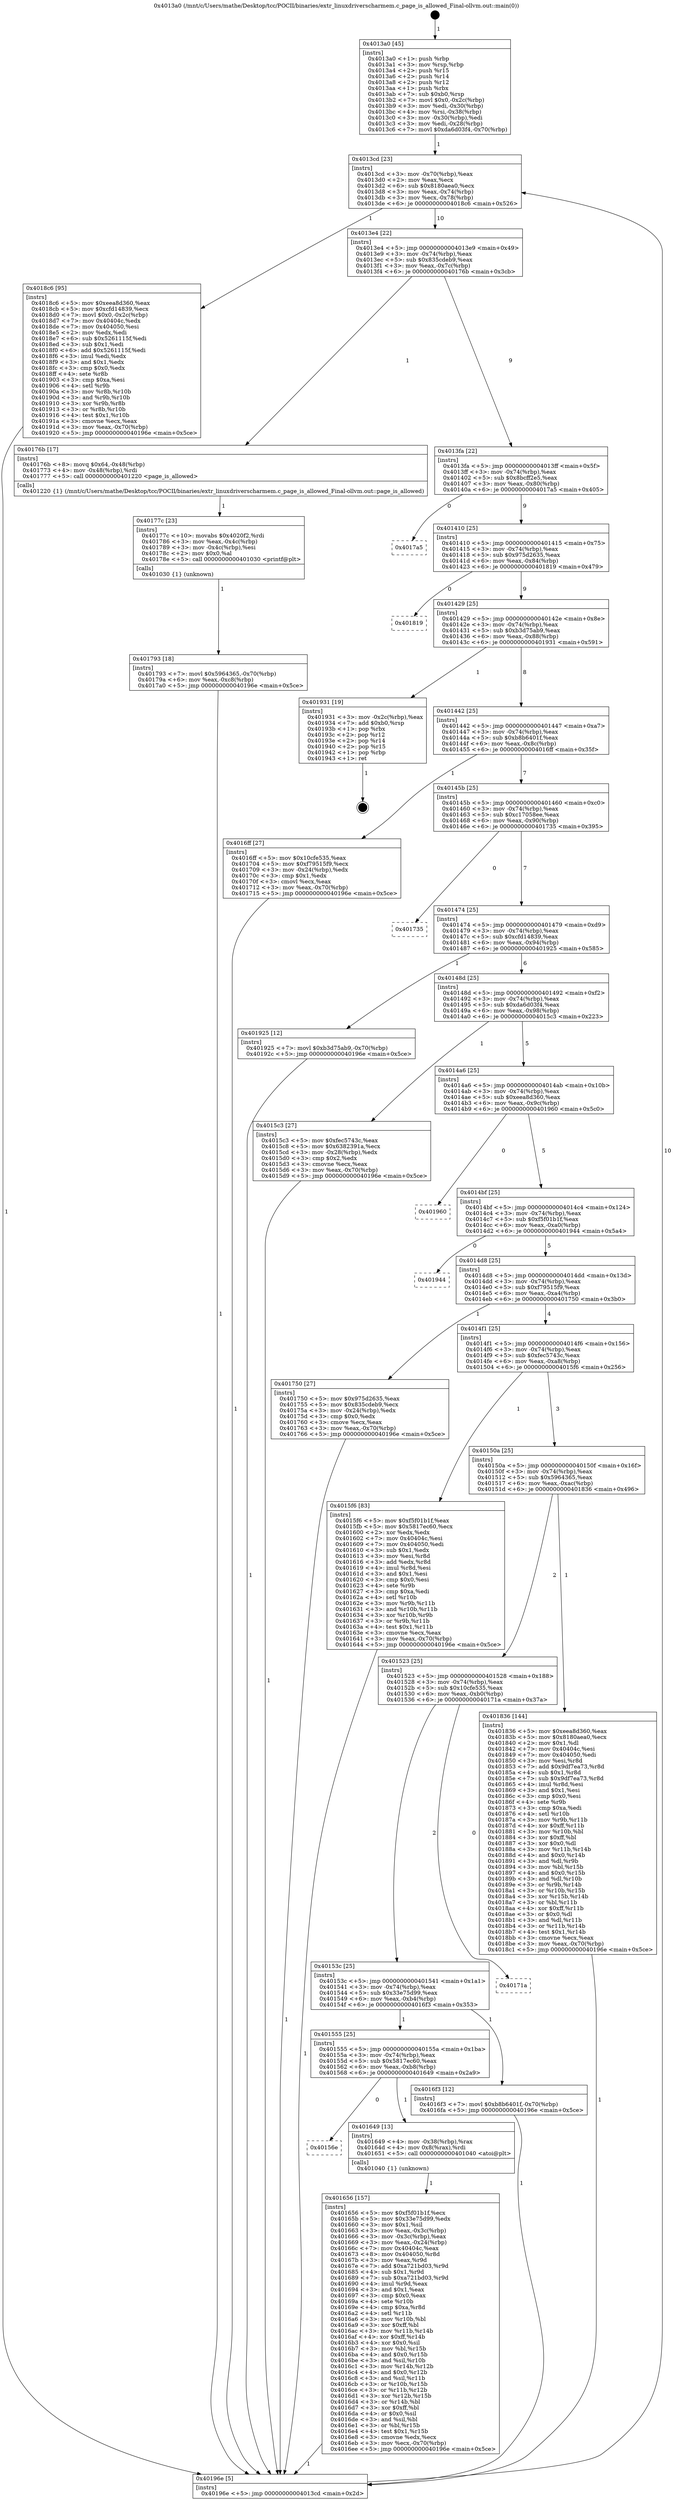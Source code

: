 digraph "0x4013a0" {
  label = "0x4013a0 (/mnt/c/Users/mathe/Desktop/tcc/POCII/binaries/extr_linuxdriverscharmem.c_page_is_allowed_Final-ollvm.out::main(0))"
  labelloc = "t"
  node[shape=record]

  Entry [label="",width=0.3,height=0.3,shape=circle,fillcolor=black,style=filled]
  "0x4013cd" [label="{
     0x4013cd [23]\l
     | [instrs]\l
     &nbsp;&nbsp;0x4013cd \<+3\>: mov -0x70(%rbp),%eax\l
     &nbsp;&nbsp;0x4013d0 \<+2\>: mov %eax,%ecx\l
     &nbsp;&nbsp;0x4013d2 \<+6\>: sub $0x8180aea0,%ecx\l
     &nbsp;&nbsp;0x4013d8 \<+3\>: mov %eax,-0x74(%rbp)\l
     &nbsp;&nbsp;0x4013db \<+3\>: mov %ecx,-0x78(%rbp)\l
     &nbsp;&nbsp;0x4013de \<+6\>: je 00000000004018c6 \<main+0x526\>\l
  }"]
  "0x4018c6" [label="{
     0x4018c6 [95]\l
     | [instrs]\l
     &nbsp;&nbsp;0x4018c6 \<+5\>: mov $0xeea8d360,%eax\l
     &nbsp;&nbsp;0x4018cb \<+5\>: mov $0xcfd14839,%ecx\l
     &nbsp;&nbsp;0x4018d0 \<+7\>: movl $0x0,-0x2c(%rbp)\l
     &nbsp;&nbsp;0x4018d7 \<+7\>: mov 0x40404c,%edx\l
     &nbsp;&nbsp;0x4018de \<+7\>: mov 0x404050,%esi\l
     &nbsp;&nbsp;0x4018e5 \<+2\>: mov %edx,%edi\l
     &nbsp;&nbsp;0x4018e7 \<+6\>: sub $0x5261115f,%edi\l
     &nbsp;&nbsp;0x4018ed \<+3\>: sub $0x1,%edi\l
     &nbsp;&nbsp;0x4018f0 \<+6\>: add $0x5261115f,%edi\l
     &nbsp;&nbsp;0x4018f6 \<+3\>: imul %edi,%edx\l
     &nbsp;&nbsp;0x4018f9 \<+3\>: and $0x1,%edx\l
     &nbsp;&nbsp;0x4018fc \<+3\>: cmp $0x0,%edx\l
     &nbsp;&nbsp;0x4018ff \<+4\>: sete %r8b\l
     &nbsp;&nbsp;0x401903 \<+3\>: cmp $0xa,%esi\l
     &nbsp;&nbsp;0x401906 \<+4\>: setl %r9b\l
     &nbsp;&nbsp;0x40190a \<+3\>: mov %r8b,%r10b\l
     &nbsp;&nbsp;0x40190d \<+3\>: and %r9b,%r10b\l
     &nbsp;&nbsp;0x401910 \<+3\>: xor %r9b,%r8b\l
     &nbsp;&nbsp;0x401913 \<+3\>: or %r8b,%r10b\l
     &nbsp;&nbsp;0x401916 \<+4\>: test $0x1,%r10b\l
     &nbsp;&nbsp;0x40191a \<+3\>: cmovne %ecx,%eax\l
     &nbsp;&nbsp;0x40191d \<+3\>: mov %eax,-0x70(%rbp)\l
     &nbsp;&nbsp;0x401920 \<+5\>: jmp 000000000040196e \<main+0x5ce\>\l
  }"]
  "0x4013e4" [label="{
     0x4013e4 [22]\l
     | [instrs]\l
     &nbsp;&nbsp;0x4013e4 \<+5\>: jmp 00000000004013e9 \<main+0x49\>\l
     &nbsp;&nbsp;0x4013e9 \<+3\>: mov -0x74(%rbp),%eax\l
     &nbsp;&nbsp;0x4013ec \<+5\>: sub $0x835cdeb9,%eax\l
     &nbsp;&nbsp;0x4013f1 \<+3\>: mov %eax,-0x7c(%rbp)\l
     &nbsp;&nbsp;0x4013f4 \<+6\>: je 000000000040176b \<main+0x3cb\>\l
  }"]
  Exit [label="",width=0.3,height=0.3,shape=circle,fillcolor=black,style=filled,peripheries=2]
  "0x40176b" [label="{
     0x40176b [17]\l
     | [instrs]\l
     &nbsp;&nbsp;0x40176b \<+8\>: movq $0x64,-0x48(%rbp)\l
     &nbsp;&nbsp;0x401773 \<+4\>: mov -0x48(%rbp),%rdi\l
     &nbsp;&nbsp;0x401777 \<+5\>: call 0000000000401220 \<page_is_allowed\>\l
     | [calls]\l
     &nbsp;&nbsp;0x401220 \{1\} (/mnt/c/Users/mathe/Desktop/tcc/POCII/binaries/extr_linuxdriverscharmem.c_page_is_allowed_Final-ollvm.out::page_is_allowed)\l
  }"]
  "0x4013fa" [label="{
     0x4013fa [22]\l
     | [instrs]\l
     &nbsp;&nbsp;0x4013fa \<+5\>: jmp 00000000004013ff \<main+0x5f\>\l
     &nbsp;&nbsp;0x4013ff \<+3\>: mov -0x74(%rbp),%eax\l
     &nbsp;&nbsp;0x401402 \<+5\>: sub $0x8bcff2e5,%eax\l
     &nbsp;&nbsp;0x401407 \<+3\>: mov %eax,-0x80(%rbp)\l
     &nbsp;&nbsp;0x40140a \<+6\>: je 00000000004017a5 \<main+0x405\>\l
  }"]
  "0x401793" [label="{
     0x401793 [18]\l
     | [instrs]\l
     &nbsp;&nbsp;0x401793 \<+7\>: movl $0x5964365,-0x70(%rbp)\l
     &nbsp;&nbsp;0x40179a \<+6\>: mov %eax,-0xc8(%rbp)\l
     &nbsp;&nbsp;0x4017a0 \<+5\>: jmp 000000000040196e \<main+0x5ce\>\l
  }"]
  "0x4017a5" [label="{
     0x4017a5\l
  }", style=dashed]
  "0x401410" [label="{
     0x401410 [25]\l
     | [instrs]\l
     &nbsp;&nbsp;0x401410 \<+5\>: jmp 0000000000401415 \<main+0x75\>\l
     &nbsp;&nbsp;0x401415 \<+3\>: mov -0x74(%rbp),%eax\l
     &nbsp;&nbsp;0x401418 \<+5\>: sub $0x975d2635,%eax\l
     &nbsp;&nbsp;0x40141d \<+6\>: mov %eax,-0x84(%rbp)\l
     &nbsp;&nbsp;0x401423 \<+6\>: je 0000000000401819 \<main+0x479\>\l
  }"]
  "0x40177c" [label="{
     0x40177c [23]\l
     | [instrs]\l
     &nbsp;&nbsp;0x40177c \<+10\>: movabs $0x4020f2,%rdi\l
     &nbsp;&nbsp;0x401786 \<+3\>: mov %eax,-0x4c(%rbp)\l
     &nbsp;&nbsp;0x401789 \<+3\>: mov -0x4c(%rbp),%esi\l
     &nbsp;&nbsp;0x40178c \<+2\>: mov $0x0,%al\l
     &nbsp;&nbsp;0x40178e \<+5\>: call 0000000000401030 \<printf@plt\>\l
     | [calls]\l
     &nbsp;&nbsp;0x401030 \{1\} (unknown)\l
  }"]
  "0x401819" [label="{
     0x401819\l
  }", style=dashed]
  "0x401429" [label="{
     0x401429 [25]\l
     | [instrs]\l
     &nbsp;&nbsp;0x401429 \<+5\>: jmp 000000000040142e \<main+0x8e\>\l
     &nbsp;&nbsp;0x40142e \<+3\>: mov -0x74(%rbp),%eax\l
     &nbsp;&nbsp;0x401431 \<+5\>: sub $0xb3d75ab9,%eax\l
     &nbsp;&nbsp;0x401436 \<+6\>: mov %eax,-0x88(%rbp)\l
     &nbsp;&nbsp;0x40143c \<+6\>: je 0000000000401931 \<main+0x591\>\l
  }"]
  "0x401656" [label="{
     0x401656 [157]\l
     | [instrs]\l
     &nbsp;&nbsp;0x401656 \<+5\>: mov $0xf5f01b1f,%ecx\l
     &nbsp;&nbsp;0x40165b \<+5\>: mov $0x33e75d99,%edx\l
     &nbsp;&nbsp;0x401660 \<+3\>: mov $0x1,%sil\l
     &nbsp;&nbsp;0x401663 \<+3\>: mov %eax,-0x3c(%rbp)\l
     &nbsp;&nbsp;0x401666 \<+3\>: mov -0x3c(%rbp),%eax\l
     &nbsp;&nbsp;0x401669 \<+3\>: mov %eax,-0x24(%rbp)\l
     &nbsp;&nbsp;0x40166c \<+7\>: mov 0x40404c,%eax\l
     &nbsp;&nbsp;0x401673 \<+8\>: mov 0x404050,%r8d\l
     &nbsp;&nbsp;0x40167b \<+3\>: mov %eax,%r9d\l
     &nbsp;&nbsp;0x40167e \<+7\>: add $0xa721bd03,%r9d\l
     &nbsp;&nbsp;0x401685 \<+4\>: sub $0x1,%r9d\l
     &nbsp;&nbsp;0x401689 \<+7\>: sub $0xa721bd03,%r9d\l
     &nbsp;&nbsp;0x401690 \<+4\>: imul %r9d,%eax\l
     &nbsp;&nbsp;0x401694 \<+3\>: and $0x1,%eax\l
     &nbsp;&nbsp;0x401697 \<+3\>: cmp $0x0,%eax\l
     &nbsp;&nbsp;0x40169a \<+4\>: sete %r10b\l
     &nbsp;&nbsp;0x40169e \<+4\>: cmp $0xa,%r8d\l
     &nbsp;&nbsp;0x4016a2 \<+4\>: setl %r11b\l
     &nbsp;&nbsp;0x4016a6 \<+3\>: mov %r10b,%bl\l
     &nbsp;&nbsp;0x4016a9 \<+3\>: xor $0xff,%bl\l
     &nbsp;&nbsp;0x4016ac \<+3\>: mov %r11b,%r14b\l
     &nbsp;&nbsp;0x4016af \<+4\>: xor $0xff,%r14b\l
     &nbsp;&nbsp;0x4016b3 \<+4\>: xor $0x0,%sil\l
     &nbsp;&nbsp;0x4016b7 \<+3\>: mov %bl,%r15b\l
     &nbsp;&nbsp;0x4016ba \<+4\>: and $0x0,%r15b\l
     &nbsp;&nbsp;0x4016be \<+3\>: and %sil,%r10b\l
     &nbsp;&nbsp;0x4016c1 \<+3\>: mov %r14b,%r12b\l
     &nbsp;&nbsp;0x4016c4 \<+4\>: and $0x0,%r12b\l
     &nbsp;&nbsp;0x4016c8 \<+3\>: and %sil,%r11b\l
     &nbsp;&nbsp;0x4016cb \<+3\>: or %r10b,%r15b\l
     &nbsp;&nbsp;0x4016ce \<+3\>: or %r11b,%r12b\l
     &nbsp;&nbsp;0x4016d1 \<+3\>: xor %r12b,%r15b\l
     &nbsp;&nbsp;0x4016d4 \<+3\>: or %r14b,%bl\l
     &nbsp;&nbsp;0x4016d7 \<+3\>: xor $0xff,%bl\l
     &nbsp;&nbsp;0x4016da \<+4\>: or $0x0,%sil\l
     &nbsp;&nbsp;0x4016de \<+3\>: and %sil,%bl\l
     &nbsp;&nbsp;0x4016e1 \<+3\>: or %bl,%r15b\l
     &nbsp;&nbsp;0x4016e4 \<+4\>: test $0x1,%r15b\l
     &nbsp;&nbsp;0x4016e8 \<+3\>: cmovne %edx,%ecx\l
     &nbsp;&nbsp;0x4016eb \<+3\>: mov %ecx,-0x70(%rbp)\l
     &nbsp;&nbsp;0x4016ee \<+5\>: jmp 000000000040196e \<main+0x5ce\>\l
  }"]
  "0x401931" [label="{
     0x401931 [19]\l
     | [instrs]\l
     &nbsp;&nbsp;0x401931 \<+3\>: mov -0x2c(%rbp),%eax\l
     &nbsp;&nbsp;0x401934 \<+7\>: add $0xb0,%rsp\l
     &nbsp;&nbsp;0x40193b \<+1\>: pop %rbx\l
     &nbsp;&nbsp;0x40193c \<+2\>: pop %r12\l
     &nbsp;&nbsp;0x40193e \<+2\>: pop %r14\l
     &nbsp;&nbsp;0x401940 \<+2\>: pop %r15\l
     &nbsp;&nbsp;0x401942 \<+1\>: pop %rbp\l
     &nbsp;&nbsp;0x401943 \<+1\>: ret\l
  }"]
  "0x401442" [label="{
     0x401442 [25]\l
     | [instrs]\l
     &nbsp;&nbsp;0x401442 \<+5\>: jmp 0000000000401447 \<main+0xa7\>\l
     &nbsp;&nbsp;0x401447 \<+3\>: mov -0x74(%rbp),%eax\l
     &nbsp;&nbsp;0x40144a \<+5\>: sub $0xb8b6401f,%eax\l
     &nbsp;&nbsp;0x40144f \<+6\>: mov %eax,-0x8c(%rbp)\l
     &nbsp;&nbsp;0x401455 \<+6\>: je 00000000004016ff \<main+0x35f\>\l
  }"]
  "0x40156e" [label="{
     0x40156e\l
  }", style=dashed]
  "0x4016ff" [label="{
     0x4016ff [27]\l
     | [instrs]\l
     &nbsp;&nbsp;0x4016ff \<+5\>: mov $0x10cfe535,%eax\l
     &nbsp;&nbsp;0x401704 \<+5\>: mov $0xf79515f9,%ecx\l
     &nbsp;&nbsp;0x401709 \<+3\>: mov -0x24(%rbp),%edx\l
     &nbsp;&nbsp;0x40170c \<+3\>: cmp $0x1,%edx\l
     &nbsp;&nbsp;0x40170f \<+3\>: cmovl %ecx,%eax\l
     &nbsp;&nbsp;0x401712 \<+3\>: mov %eax,-0x70(%rbp)\l
     &nbsp;&nbsp;0x401715 \<+5\>: jmp 000000000040196e \<main+0x5ce\>\l
  }"]
  "0x40145b" [label="{
     0x40145b [25]\l
     | [instrs]\l
     &nbsp;&nbsp;0x40145b \<+5\>: jmp 0000000000401460 \<main+0xc0\>\l
     &nbsp;&nbsp;0x401460 \<+3\>: mov -0x74(%rbp),%eax\l
     &nbsp;&nbsp;0x401463 \<+5\>: sub $0xc17058ee,%eax\l
     &nbsp;&nbsp;0x401468 \<+6\>: mov %eax,-0x90(%rbp)\l
     &nbsp;&nbsp;0x40146e \<+6\>: je 0000000000401735 \<main+0x395\>\l
  }"]
  "0x401649" [label="{
     0x401649 [13]\l
     | [instrs]\l
     &nbsp;&nbsp;0x401649 \<+4\>: mov -0x38(%rbp),%rax\l
     &nbsp;&nbsp;0x40164d \<+4\>: mov 0x8(%rax),%rdi\l
     &nbsp;&nbsp;0x401651 \<+5\>: call 0000000000401040 \<atoi@plt\>\l
     | [calls]\l
     &nbsp;&nbsp;0x401040 \{1\} (unknown)\l
  }"]
  "0x401735" [label="{
     0x401735\l
  }", style=dashed]
  "0x401474" [label="{
     0x401474 [25]\l
     | [instrs]\l
     &nbsp;&nbsp;0x401474 \<+5\>: jmp 0000000000401479 \<main+0xd9\>\l
     &nbsp;&nbsp;0x401479 \<+3\>: mov -0x74(%rbp),%eax\l
     &nbsp;&nbsp;0x40147c \<+5\>: sub $0xcfd14839,%eax\l
     &nbsp;&nbsp;0x401481 \<+6\>: mov %eax,-0x94(%rbp)\l
     &nbsp;&nbsp;0x401487 \<+6\>: je 0000000000401925 \<main+0x585\>\l
  }"]
  "0x401555" [label="{
     0x401555 [25]\l
     | [instrs]\l
     &nbsp;&nbsp;0x401555 \<+5\>: jmp 000000000040155a \<main+0x1ba\>\l
     &nbsp;&nbsp;0x40155a \<+3\>: mov -0x74(%rbp),%eax\l
     &nbsp;&nbsp;0x40155d \<+5\>: sub $0x5817ec60,%eax\l
     &nbsp;&nbsp;0x401562 \<+6\>: mov %eax,-0xb8(%rbp)\l
     &nbsp;&nbsp;0x401568 \<+6\>: je 0000000000401649 \<main+0x2a9\>\l
  }"]
  "0x401925" [label="{
     0x401925 [12]\l
     | [instrs]\l
     &nbsp;&nbsp;0x401925 \<+7\>: movl $0xb3d75ab9,-0x70(%rbp)\l
     &nbsp;&nbsp;0x40192c \<+5\>: jmp 000000000040196e \<main+0x5ce\>\l
  }"]
  "0x40148d" [label="{
     0x40148d [25]\l
     | [instrs]\l
     &nbsp;&nbsp;0x40148d \<+5\>: jmp 0000000000401492 \<main+0xf2\>\l
     &nbsp;&nbsp;0x401492 \<+3\>: mov -0x74(%rbp),%eax\l
     &nbsp;&nbsp;0x401495 \<+5\>: sub $0xda6d03f4,%eax\l
     &nbsp;&nbsp;0x40149a \<+6\>: mov %eax,-0x98(%rbp)\l
     &nbsp;&nbsp;0x4014a0 \<+6\>: je 00000000004015c3 \<main+0x223\>\l
  }"]
  "0x4016f3" [label="{
     0x4016f3 [12]\l
     | [instrs]\l
     &nbsp;&nbsp;0x4016f3 \<+7\>: movl $0xb8b6401f,-0x70(%rbp)\l
     &nbsp;&nbsp;0x4016fa \<+5\>: jmp 000000000040196e \<main+0x5ce\>\l
  }"]
  "0x4015c3" [label="{
     0x4015c3 [27]\l
     | [instrs]\l
     &nbsp;&nbsp;0x4015c3 \<+5\>: mov $0xfec5743c,%eax\l
     &nbsp;&nbsp;0x4015c8 \<+5\>: mov $0x6382391a,%ecx\l
     &nbsp;&nbsp;0x4015cd \<+3\>: mov -0x28(%rbp),%edx\l
     &nbsp;&nbsp;0x4015d0 \<+3\>: cmp $0x2,%edx\l
     &nbsp;&nbsp;0x4015d3 \<+3\>: cmovne %ecx,%eax\l
     &nbsp;&nbsp;0x4015d6 \<+3\>: mov %eax,-0x70(%rbp)\l
     &nbsp;&nbsp;0x4015d9 \<+5\>: jmp 000000000040196e \<main+0x5ce\>\l
  }"]
  "0x4014a6" [label="{
     0x4014a6 [25]\l
     | [instrs]\l
     &nbsp;&nbsp;0x4014a6 \<+5\>: jmp 00000000004014ab \<main+0x10b\>\l
     &nbsp;&nbsp;0x4014ab \<+3\>: mov -0x74(%rbp),%eax\l
     &nbsp;&nbsp;0x4014ae \<+5\>: sub $0xeea8d360,%eax\l
     &nbsp;&nbsp;0x4014b3 \<+6\>: mov %eax,-0x9c(%rbp)\l
     &nbsp;&nbsp;0x4014b9 \<+6\>: je 0000000000401960 \<main+0x5c0\>\l
  }"]
  "0x40196e" [label="{
     0x40196e [5]\l
     | [instrs]\l
     &nbsp;&nbsp;0x40196e \<+5\>: jmp 00000000004013cd \<main+0x2d\>\l
  }"]
  "0x4013a0" [label="{
     0x4013a0 [45]\l
     | [instrs]\l
     &nbsp;&nbsp;0x4013a0 \<+1\>: push %rbp\l
     &nbsp;&nbsp;0x4013a1 \<+3\>: mov %rsp,%rbp\l
     &nbsp;&nbsp;0x4013a4 \<+2\>: push %r15\l
     &nbsp;&nbsp;0x4013a6 \<+2\>: push %r14\l
     &nbsp;&nbsp;0x4013a8 \<+2\>: push %r12\l
     &nbsp;&nbsp;0x4013aa \<+1\>: push %rbx\l
     &nbsp;&nbsp;0x4013ab \<+7\>: sub $0xb0,%rsp\l
     &nbsp;&nbsp;0x4013b2 \<+7\>: movl $0x0,-0x2c(%rbp)\l
     &nbsp;&nbsp;0x4013b9 \<+3\>: mov %edi,-0x30(%rbp)\l
     &nbsp;&nbsp;0x4013bc \<+4\>: mov %rsi,-0x38(%rbp)\l
     &nbsp;&nbsp;0x4013c0 \<+3\>: mov -0x30(%rbp),%edi\l
     &nbsp;&nbsp;0x4013c3 \<+3\>: mov %edi,-0x28(%rbp)\l
     &nbsp;&nbsp;0x4013c6 \<+7\>: movl $0xda6d03f4,-0x70(%rbp)\l
  }"]
  "0x40153c" [label="{
     0x40153c [25]\l
     | [instrs]\l
     &nbsp;&nbsp;0x40153c \<+5\>: jmp 0000000000401541 \<main+0x1a1\>\l
     &nbsp;&nbsp;0x401541 \<+3\>: mov -0x74(%rbp),%eax\l
     &nbsp;&nbsp;0x401544 \<+5\>: sub $0x33e75d99,%eax\l
     &nbsp;&nbsp;0x401549 \<+6\>: mov %eax,-0xb4(%rbp)\l
     &nbsp;&nbsp;0x40154f \<+6\>: je 00000000004016f3 \<main+0x353\>\l
  }"]
  "0x401960" [label="{
     0x401960\l
  }", style=dashed]
  "0x4014bf" [label="{
     0x4014bf [25]\l
     | [instrs]\l
     &nbsp;&nbsp;0x4014bf \<+5\>: jmp 00000000004014c4 \<main+0x124\>\l
     &nbsp;&nbsp;0x4014c4 \<+3\>: mov -0x74(%rbp),%eax\l
     &nbsp;&nbsp;0x4014c7 \<+5\>: sub $0xf5f01b1f,%eax\l
     &nbsp;&nbsp;0x4014cc \<+6\>: mov %eax,-0xa0(%rbp)\l
     &nbsp;&nbsp;0x4014d2 \<+6\>: je 0000000000401944 \<main+0x5a4\>\l
  }"]
  "0x40171a" [label="{
     0x40171a\l
  }", style=dashed]
  "0x401944" [label="{
     0x401944\l
  }", style=dashed]
  "0x4014d8" [label="{
     0x4014d8 [25]\l
     | [instrs]\l
     &nbsp;&nbsp;0x4014d8 \<+5\>: jmp 00000000004014dd \<main+0x13d\>\l
     &nbsp;&nbsp;0x4014dd \<+3\>: mov -0x74(%rbp),%eax\l
     &nbsp;&nbsp;0x4014e0 \<+5\>: sub $0xf79515f9,%eax\l
     &nbsp;&nbsp;0x4014e5 \<+6\>: mov %eax,-0xa4(%rbp)\l
     &nbsp;&nbsp;0x4014eb \<+6\>: je 0000000000401750 \<main+0x3b0\>\l
  }"]
  "0x401523" [label="{
     0x401523 [25]\l
     | [instrs]\l
     &nbsp;&nbsp;0x401523 \<+5\>: jmp 0000000000401528 \<main+0x188\>\l
     &nbsp;&nbsp;0x401528 \<+3\>: mov -0x74(%rbp),%eax\l
     &nbsp;&nbsp;0x40152b \<+5\>: sub $0x10cfe535,%eax\l
     &nbsp;&nbsp;0x401530 \<+6\>: mov %eax,-0xb0(%rbp)\l
     &nbsp;&nbsp;0x401536 \<+6\>: je 000000000040171a \<main+0x37a\>\l
  }"]
  "0x401750" [label="{
     0x401750 [27]\l
     | [instrs]\l
     &nbsp;&nbsp;0x401750 \<+5\>: mov $0x975d2635,%eax\l
     &nbsp;&nbsp;0x401755 \<+5\>: mov $0x835cdeb9,%ecx\l
     &nbsp;&nbsp;0x40175a \<+3\>: mov -0x24(%rbp),%edx\l
     &nbsp;&nbsp;0x40175d \<+3\>: cmp $0x0,%edx\l
     &nbsp;&nbsp;0x401760 \<+3\>: cmove %ecx,%eax\l
     &nbsp;&nbsp;0x401763 \<+3\>: mov %eax,-0x70(%rbp)\l
     &nbsp;&nbsp;0x401766 \<+5\>: jmp 000000000040196e \<main+0x5ce\>\l
  }"]
  "0x4014f1" [label="{
     0x4014f1 [25]\l
     | [instrs]\l
     &nbsp;&nbsp;0x4014f1 \<+5\>: jmp 00000000004014f6 \<main+0x156\>\l
     &nbsp;&nbsp;0x4014f6 \<+3\>: mov -0x74(%rbp),%eax\l
     &nbsp;&nbsp;0x4014f9 \<+5\>: sub $0xfec5743c,%eax\l
     &nbsp;&nbsp;0x4014fe \<+6\>: mov %eax,-0xa8(%rbp)\l
     &nbsp;&nbsp;0x401504 \<+6\>: je 00000000004015f6 \<main+0x256\>\l
  }"]
  "0x401836" [label="{
     0x401836 [144]\l
     | [instrs]\l
     &nbsp;&nbsp;0x401836 \<+5\>: mov $0xeea8d360,%eax\l
     &nbsp;&nbsp;0x40183b \<+5\>: mov $0x8180aea0,%ecx\l
     &nbsp;&nbsp;0x401840 \<+2\>: mov $0x1,%dl\l
     &nbsp;&nbsp;0x401842 \<+7\>: mov 0x40404c,%esi\l
     &nbsp;&nbsp;0x401849 \<+7\>: mov 0x404050,%edi\l
     &nbsp;&nbsp;0x401850 \<+3\>: mov %esi,%r8d\l
     &nbsp;&nbsp;0x401853 \<+7\>: add $0x9df7ea73,%r8d\l
     &nbsp;&nbsp;0x40185a \<+4\>: sub $0x1,%r8d\l
     &nbsp;&nbsp;0x40185e \<+7\>: sub $0x9df7ea73,%r8d\l
     &nbsp;&nbsp;0x401865 \<+4\>: imul %r8d,%esi\l
     &nbsp;&nbsp;0x401869 \<+3\>: and $0x1,%esi\l
     &nbsp;&nbsp;0x40186c \<+3\>: cmp $0x0,%esi\l
     &nbsp;&nbsp;0x40186f \<+4\>: sete %r9b\l
     &nbsp;&nbsp;0x401873 \<+3\>: cmp $0xa,%edi\l
     &nbsp;&nbsp;0x401876 \<+4\>: setl %r10b\l
     &nbsp;&nbsp;0x40187a \<+3\>: mov %r9b,%r11b\l
     &nbsp;&nbsp;0x40187d \<+4\>: xor $0xff,%r11b\l
     &nbsp;&nbsp;0x401881 \<+3\>: mov %r10b,%bl\l
     &nbsp;&nbsp;0x401884 \<+3\>: xor $0xff,%bl\l
     &nbsp;&nbsp;0x401887 \<+3\>: xor $0x0,%dl\l
     &nbsp;&nbsp;0x40188a \<+3\>: mov %r11b,%r14b\l
     &nbsp;&nbsp;0x40188d \<+4\>: and $0x0,%r14b\l
     &nbsp;&nbsp;0x401891 \<+3\>: and %dl,%r9b\l
     &nbsp;&nbsp;0x401894 \<+3\>: mov %bl,%r15b\l
     &nbsp;&nbsp;0x401897 \<+4\>: and $0x0,%r15b\l
     &nbsp;&nbsp;0x40189b \<+3\>: and %dl,%r10b\l
     &nbsp;&nbsp;0x40189e \<+3\>: or %r9b,%r14b\l
     &nbsp;&nbsp;0x4018a1 \<+3\>: or %r10b,%r15b\l
     &nbsp;&nbsp;0x4018a4 \<+3\>: xor %r15b,%r14b\l
     &nbsp;&nbsp;0x4018a7 \<+3\>: or %bl,%r11b\l
     &nbsp;&nbsp;0x4018aa \<+4\>: xor $0xff,%r11b\l
     &nbsp;&nbsp;0x4018ae \<+3\>: or $0x0,%dl\l
     &nbsp;&nbsp;0x4018b1 \<+3\>: and %dl,%r11b\l
     &nbsp;&nbsp;0x4018b4 \<+3\>: or %r11b,%r14b\l
     &nbsp;&nbsp;0x4018b7 \<+4\>: test $0x1,%r14b\l
     &nbsp;&nbsp;0x4018bb \<+3\>: cmovne %ecx,%eax\l
     &nbsp;&nbsp;0x4018be \<+3\>: mov %eax,-0x70(%rbp)\l
     &nbsp;&nbsp;0x4018c1 \<+5\>: jmp 000000000040196e \<main+0x5ce\>\l
  }"]
  "0x4015f6" [label="{
     0x4015f6 [83]\l
     | [instrs]\l
     &nbsp;&nbsp;0x4015f6 \<+5\>: mov $0xf5f01b1f,%eax\l
     &nbsp;&nbsp;0x4015fb \<+5\>: mov $0x5817ec60,%ecx\l
     &nbsp;&nbsp;0x401600 \<+2\>: xor %edx,%edx\l
     &nbsp;&nbsp;0x401602 \<+7\>: mov 0x40404c,%esi\l
     &nbsp;&nbsp;0x401609 \<+7\>: mov 0x404050,%edi\l
     &nbsp;&nbsp;0x401610 \<+3\>: sub $0x1,%edx\l
     &nbsp;&nbsp;0x401613 \<+3\>: mov %esi,%r8d\l
     &nbsp;&nbsp;0x401616 \<+3\>: add %edx,%r8d\l
     &nbsp;&nbsp;0x401619 \<+4\>: imul %r8d,%esi\l
     &nbsp;&nbsp;0x40161d \<+3\>: and $0x1,%esi\l
     &nbsp;&nbsp;0x401620 \<+3\>: cmp $0x0,%esi\l
     &nbsp;&nbsp;0x401623 \<+4\>: sete %r9b\l
     &nbsp;&nbsp;0x401627 \<+3\>: cmp $0xa,%edi\l
     &nbsp;&nbsp;0x40162a \<+4\>: setl %r10b\l
     &nbsp;&nbsp;0x40162e \<+3\>: mov %r9b,%r11b\l
     &nbsp;&nbsp;0x401631 \<+3\>: and %r10b,%r11b\l
     &nbsp;&nbsp;0x401634 \<+3\>: xor %r10b,%r9b\l
     &nbsp;&nbsp;0x401637 \<+3\>: or %r9b,%r11b\l
     &nbsp;&nbsp;0x40163a \<+4\>: test $0x1,%r11b\l
     &nbsp;&nbsp;0x40163e \<+3\>: cmovne %ecx,%eax\l
     &nbsp;&nbsp;0x401641 \<+3\>: mov %eax,-0x70(%rbp)\l
     &nbsp;&nbsp;0x401644 \<+5\>: jmp 000000000040196e \<main+0x5ce\>\l
  }"]
  "0x40150a" [label="{
     0x40150a [25]\l
     | [instrs]\l
     &nbsp;&nbsp;0x40150a \<+5\>: jmp 000000000040150f \<main+0x16f\>\l
     &nbsp;&nbsp;0x40150f \<+3\>: mov -0x74(%rbp),%eax\l
     &nbsp;&nbsp;0x401512 \<+5\>: sub $0x5964365,%eax\l
     &nbsp;&nbsp;0x401517 \<+6\>: mov %eax,-0xac(%rbp)\l
     &nbsp;&nbsp;0x40151d \<+6\>: je 0000000000401836 \<main+0x496\>\l
  }"]
  Entry -> "0x4013a0" [label=" 1"]
  "0x4013cd" -> "0x4018c6" [label=" 1"]
  "0x4013cd" -> "0x4013e4" [label=" 10"]
  "0x401931" -> Exit [label=" 1"]
  "0x4013e4" -> "0x40176b" [label=" 1"]
  "0x4013e4" -> "0x4013fa" [label=" 9"]
  "0x401925" -> "0x40196e" [label=" 1"]
  "0x4013fa" -> "0x4017a5" [label=" 0"]
  "0x4013fa" -> "0x401410" [label=" 9"]
  "0x4018c6" -> "0x40196e" [label=" 1"]
  "0x401410" -> "0x401819" [label=" 0"]
  "0x401410" -> "0x401429" [label=" 9"]
  "0x401836" -> "0x40196e" [label=" 1"]
  "0x401429" -> "0x401931" [label=" 1"]
  "0x401429" -> "0x401442" [label=" 8"]
  "0x401793" -> "0x40196e" [label=" 1"]
  "0x401442" -> "0x4016ff" [label=" 1"]
  "0x401442" -> "0x40145b" [label=" 7"]
  "0x40177c" -> "0x401793" [label=" 1"]
  "0x40145b" -> "0x401735" [label=" 0"]
  "0x40145b" -> "0x401474" [label=" 7"]
  "0x40176b" -> "0x40177c" [label=" 1"]
  "0x401474" -> "0x401925" [label=" 1"]
  "0x401474" -> "0x40148d" [label=" 6"]
  "0x4016ff" -> "0x40196e" [label=" 1"]
  "0x40148d" -> "0x4015c3" [label=" 1"]
  "0x40148d" -> "0x4014a6" [label=" 5"]
  "0x4015c3" -> "0x40196e" [label=" 1"]
  "0x4013a0" -> "0x4013cd" [label=" 1"]
  "0x40196e" -> "0x4013cd" [label=" 10"]
  "0x4016f3" -> "0x40196e" [label=" 1"]
  "0x4014a6" -> "0x401960" [label=" 0"]
  "0x4014a6" -> "0x4014bf" [label=" 5"]
  "0x401649" -> "0x401656" [label=" 1"]
  "0x4014bf" -> "0x401944" [label=" 0"]
  "0x4014bf" -> "0x4014d8" [label=" 5"]
  "0x401555" -> "0x40156e" [label=" 0"]
  "0x4014d8" -> "0x401750" [label=" 1"]
  "0x4014d8" -> "0x4014f1" [label=" 4"]
  "0x401750" -> "0x40196e" [label=" 1"]
  "0x4014f1" -> "0x4015f6" [label=" 1"]
  "0x4014f1" -> "0x40150a" [label=" 3"]
  "0x4015f6" -> "0x40196e" [label=" 1"]
  "0x40153c" -> "0x401555" [label=" 1"]
  "0x40150a" -> "0x401836" [label=" 1"]
  "0x40150a" -> "0x401523" [label=" 2"]
  "0x401555" -> "0x401649" [label=" 1"]
  "0x401523" -> "0x40171a" [label=" 0"]
  "0x401523" -> "0x40153c" [label=" 2"]
  "0x401656" -> "0x40196e" [label=" 1"]
  "0x40153c" -> "0x4016f3" [label=" 1"]
}
